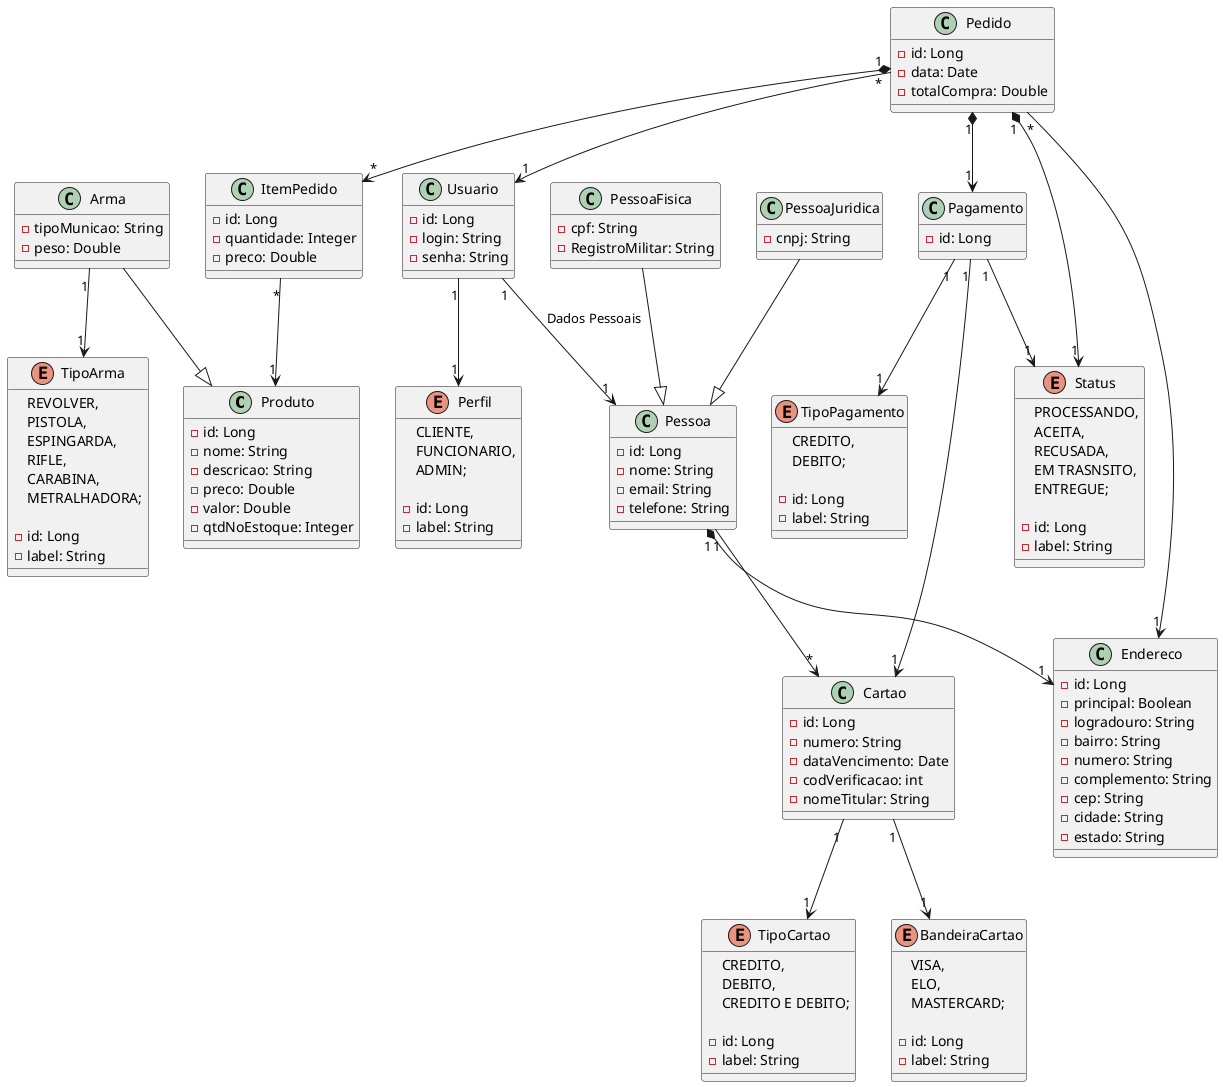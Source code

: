 @startuml Tabacaria
'========Produto========='
class Produto{
    - id: Long
    - nome: String
    - descricao: String
    - preco: Double
    - valor: Double
    - qtdNoEstoque: Integer
}

class Arma{
    - tipoMunicao: String
    - peso: Double
}

enum TipoArma{
    REVOLVER,
    PISTOLA,
    ESPINGARDA,
    RIFLE,
    CARABINA,
    METRALHADORA;

    - id: Long
    - label: String
}

'========Usuario========='
class Usuario{
    - id: Long
    - login: String
    - senha: String
}

enum Perfil{
    CLIENTE,
    FUNCIONARIO, 
    ADMIN;

    - id: Long
    - label: String
}

class Pessoa{
    - id: Long
    - nome: String
    - email: String
    - telefone: String
}

'Registro Nacional de Armas (RNA)'
class PessoaFisica{
    - cpf: String
    - RegistroMilitar: String 
}

class PessoaJuridica{
    - cnpj: String
}
'========Venda========='
class Pedido {
    - id: Long
    - data: Date
    - totalCompra: Double
}

class ItemPedido {
    - id: Long
    - quantidade: Integer
    - preco: Double
}

enum Status{
    PROCESSANDO, 
    ACEITA,
    RECUSADA,
    EM TRASNSITO,
    ENTREGUE;

    - id: Long
    - label: String
}
'========Pagamento========='
class Pagamento{
    - id: Long
}

class Cartao{
    - id: Long
    - numero: String
    - dataVencimento: Date
    - codVerificacao: int
    - nomeTitular: String
}

enum TipoCartao{
    CREDITO, 
    DEBITO, 
    CREDITO E DEBITO;

    - id: Long
    - label: String 
}

enum TipoPagamento {
    CREDITO, 
    DEBITO;

    - id: Long
    - label: String 
}

enum BandeiraCartao {
    VISA,
    ELO,
    MASTERCARD;

    - id: Long
    - label: String 
}
'========Endereco========='
class Endereco {
    - id: Long
    - principal: Boolean
    - logradouro: String
    - bairro: String
    - numero: String
    - complemento: String
    - cep: String
    - cidade: String
    - estado: String
}

'========Relacionamentos========='

Pedido "1" *--> "1" Pagamento
Pedido "1" *--> "*" ItemPedido
Pedido "1" *--> "1" Status
Pedido "*" --> "1" Usuario
Pedido "*" --> "1" Endereco

Pagamento "1" --> "1" Status
Pagamento "1" --> "1" Cartao
Pagamento "1" --> "1" TipoPagamento

Cartao "1" --> "1" TipoCartao
Cartao "1" --> "1" BandeiraCartao

ItemPedido "*" --> "1" Produto

Usuario "1" --> "1" Perfil
Usuario "1" --> "1" Pessoa : "Dados Pessoais"
Pessoa "1" *--> "1" Endereco
Pessoa "1" --> "*" Cartao

PessoaFisica --|> Pessoa
PessoaJuridica --|> Pessoa

Arma --|> Produto
Arma "1" --> "1" TipoArma
@enduml